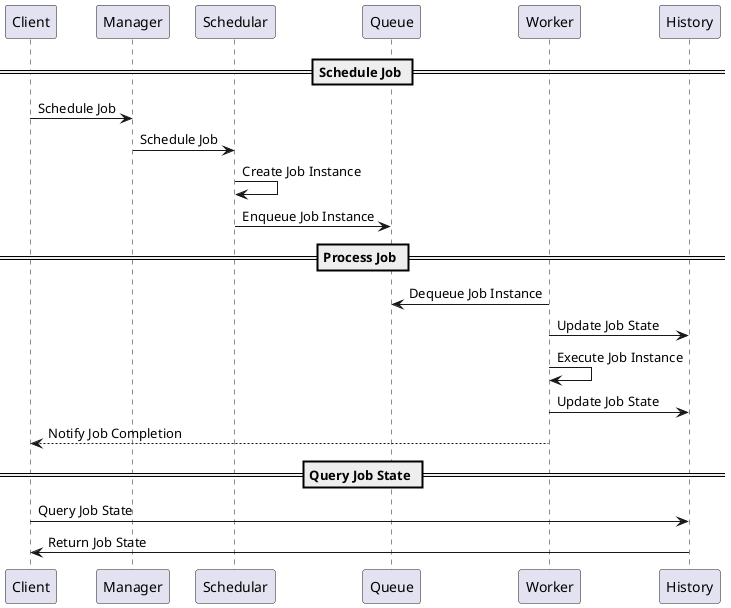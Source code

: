 @startuml

== Schedule Job ==

Client -> Manager : Schedule Job
Manager -> Schedular : Schedule Job
Schedular -> Schedular : Create Job Instance
Schedular -> Queue : Enqueue Job Instance

== Process Job ==

Worker -> Queue : Dequeue Job Instance
Worker -> History : Update Job State
Worker -> Worker : Execute Job Instance
Worker -> History : Update Job State
Worker --> Client : Notify Job Completion

== Query Job State ==

Client -> History : Query Job State
History -> Client : Return Job State

@enduml